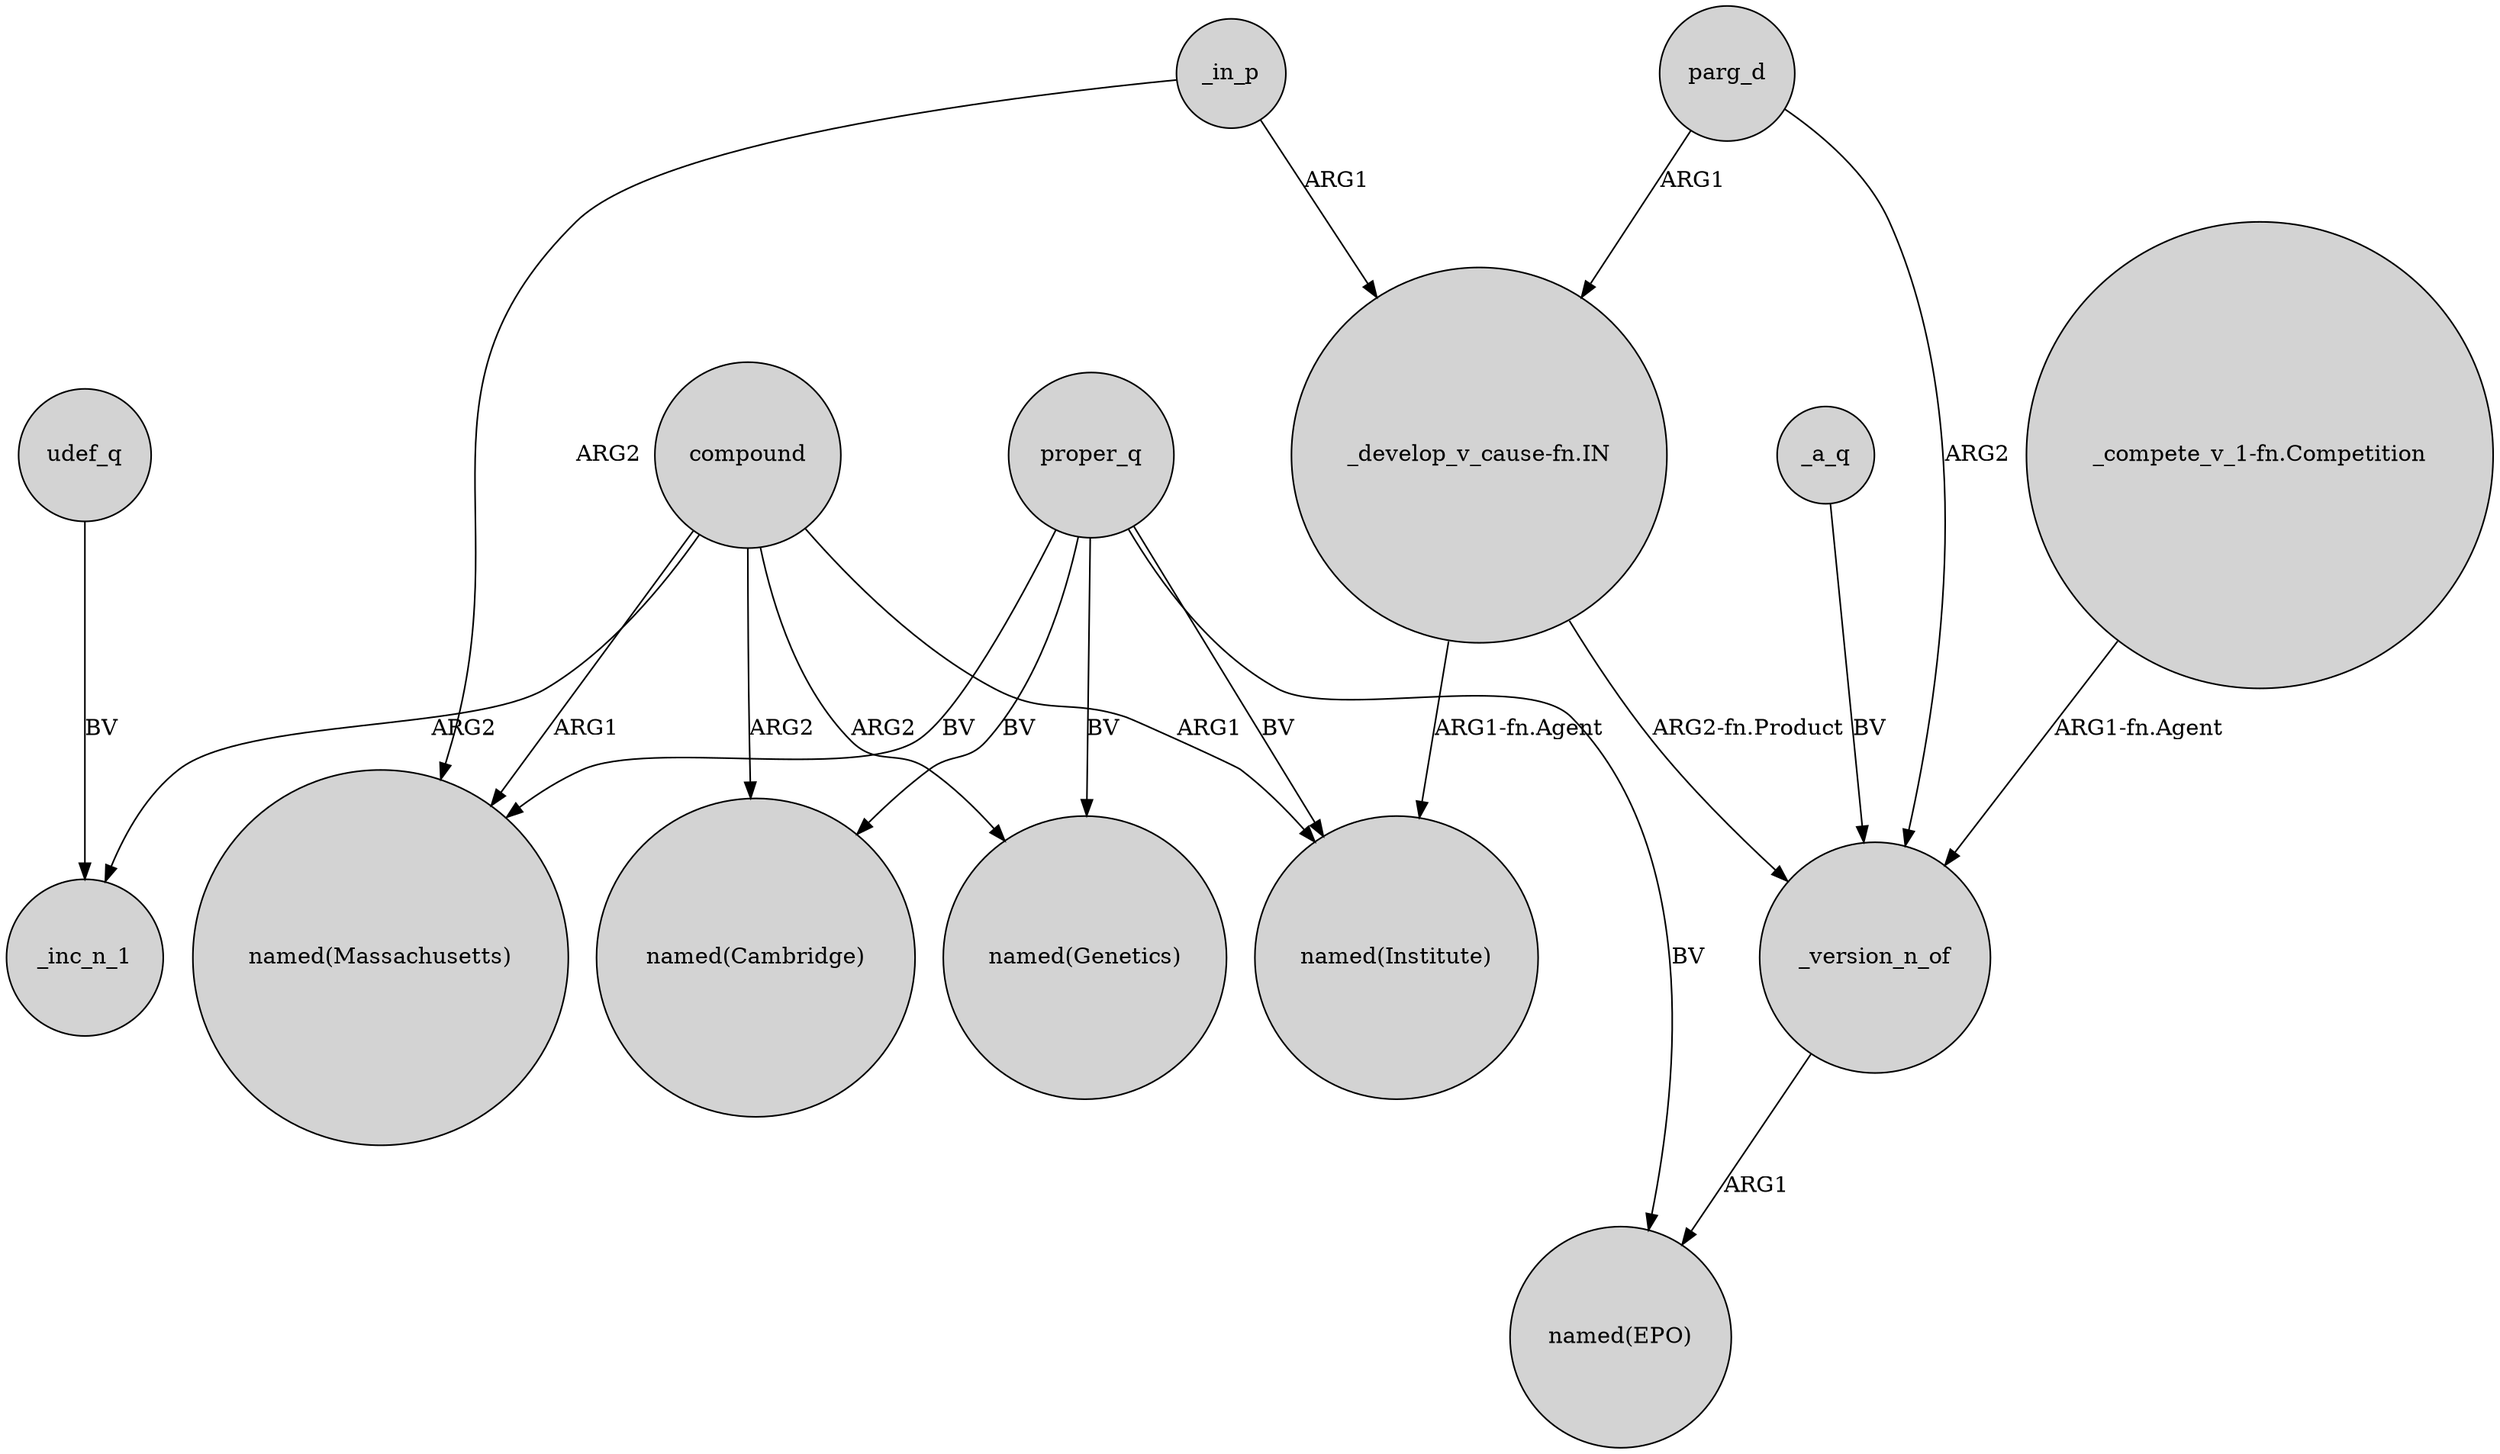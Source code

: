 digraph {
	node [shape=circle style=filled]
	udef_q -> _inc_n_1 [label=BV]
	proper_q -> "named(Institute)" [label=BV]
	proper_q -> "named(Genetics)" [label=BV]
	"_develop_v_cause-fn.IN" -> "named(Institute)" [label="ARG1-fn.Agent"]
	_in_p -> "named(Massachusetts)" [label=ARG2]
	compound -> "named(Genetics)" [label=ARG2]
	_in_p -> "_develop_v_cause-fn.IN" [label=ARG1]
	compound -> "named(Institute)" [label=ARG1]
	"_develop_v_cause-fn.IN" -> _version_n_of [label="ARG2-fn.Product"]
	_a_q -> _version_n_of [label=BV]
	proper_q -> "named(Cambridge)" [label=BV]
	proper_q -> "named(EPO)" [label=BV]
	parg_d -> "_develop_v_cause-fn.IN" [label=ARG1]
	proper_q -> "named(Massachusetts)" [label=BV]
	"_compete_v_1-fn.Competition" -> _version_n_of [label="ARG1-fn.Agent"]
	parg_d -> _version_n_of [label=ARG2]
	compound -> "named(Massachusetts)" [label=ARG1]
	compound -> _inc_n_1 [label=ARG2]
	compound -> "named(Cambridge)" [label=ARG2]
	_version_n_of -> "named(EPO)" [label=ARG1]
}
